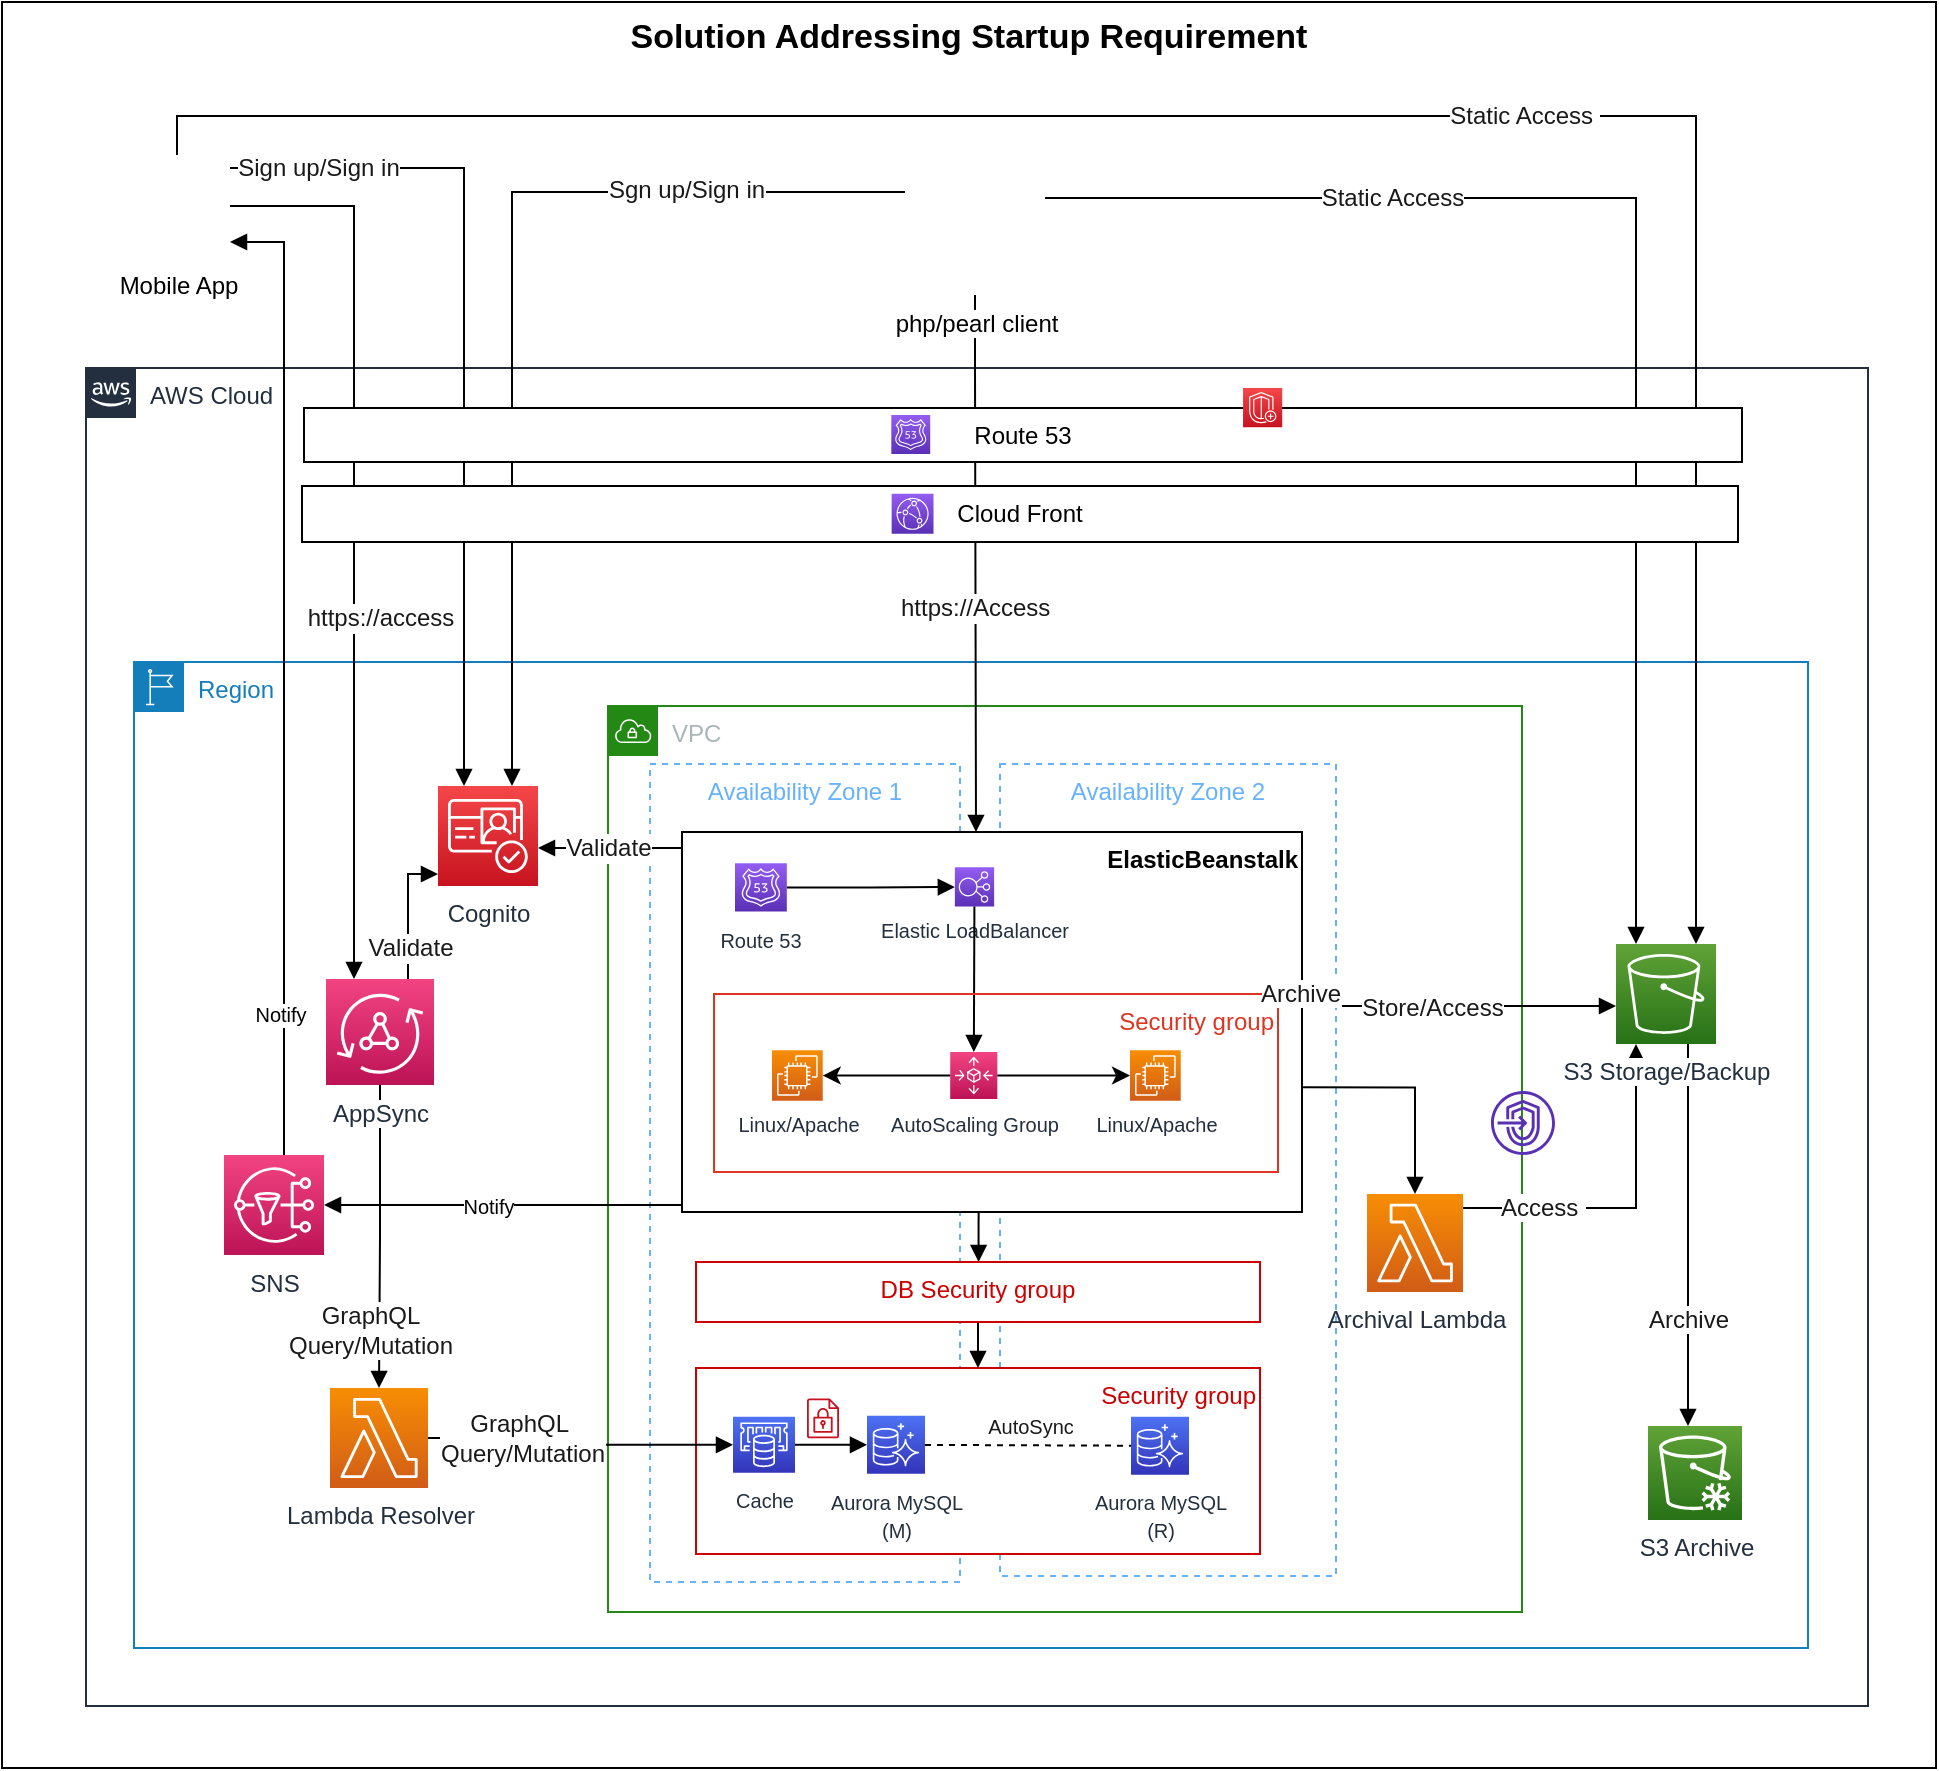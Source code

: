 <mxfile pages="1" version="11.2.2" type="device"><diagram id="Ht1M8jgEwFfnCIfOTk4-" name="Page-1"><mxGraphModel dx="2207" dy="2187" grid="0" gridSize="10" guides="1" tooltips="1" connect="1" arrows="1" fold="1" page="1" pageScale="1" pageWidth="1169" pageHeight="827" math="0" shadow="0"><root><object label="" id="0"><mxCell/></object><mxCell id="1" parent="0"/><mxCell id="eTY6uu3qjm448R_eJij6-212" value="Solution Addressing Startup Requirement" style="dashed=0;verticalAlign=top;fontStyle=1;labelBackgroundColor=#ffffff;align=center;fontSize=17;" parent="1" vertex="1"><mxGeometry x="-1082" y="-1592" width="967" height="883" as="geometry"/></mxCell><mxCell id="eHrglXi1_kc6UTlL6YES-23" value="AWS Cloud" style="points=[[0,0],[0.25,0],[0.5,0],[0.75,0],[1,0],[1,0.25],[1,0.5],[1,0.75],[1,1],[0.75,1],[0.5,1],[0.25,1],[0,1],[0,0.75],[0,0.5],[0,0.25]];outlineConnect=0;gradientColor=none;html=1;whiteSpace=wrap;fontSize=12;fontStyle=0;shape=mxgraph.aws4.group;grIcon=mxgraph.aws4.group_aws_cloud_alt;strokeColor=#232F3E;fillColor=none;verticalAlign=top;align=left;spacingLeft=30;fontColor=#232F3E;dashed=0;rounded=0;labelBackgroundColor=#ffffff;" vertex="1" parent="1"><mxGeometry x="-1040" y="-1409" width="891" height="669" as="geometry"/></mxCell><mxCell id="eHrglXi1_kc6UTlL6YES-18" value="Region" style="points=[[0,0],[0.25,0],[0.5,0],[0.75,0],[1,0],[1,0.25],[1,0.5],[1,0.75],[1,1],[0.75,1],[0.5,1],[0.25,1],[0,1],[0,0.75],[0,0.5],[0,0.25]];outlineConnect=0;gradientColor=none;html=1;whiteSpace=wrap;fontSize=12;fontStyle=0;shape=mxgraph.aws4.group;grIcon=mxgraph.aws4.group_region;strokeColor=#147EBA;fillColor=none;verticalAlign=top;align=left;spacingLeft=30;fontColor=#147EBA;dashed=0;rounded=0;labelBackgroundColor=#ffffff;" vertex="1" parent="1"><mxGeometry x="-1016" y="-1262" width="837" height="493" as="geometry"/></mxCell><mxCell id="eHrglXi1_kc6UTlL6YES-26" value="VPC" style="points=[[0,0],[0.25,0],[0.5,0],[0.75,0],[1,0],[1,0.25],[1,0.5],[1,0.75],[1,1],[0.75,1],[0.5,1],[0.25,1],[0,1],[0,0.75],[0,0.5],[0,0.25]];outlineConnect=0;gradientColor=none;html=1;whiteSpace=wrap;fontSize=12;fontStyle=0;shape=mxgraph.aws4.group;grIcon=mxgraph.aws4.group_vpc;strokeColor=#248814;fillColor=none;verticalAlign=top;align=left;spacingLeft=30;fontColor=#AAB7B8;dashed=0;rounded=0;labelBackgroundColor=#ffffff;" vertex="1" parent="1"><mxGeometry x="-779" y="-1240" width="457" height="453" as="geometry"/></mxCell><mxCell id="eTY6uu3qjm448R_eJij6-166" value="&amp;nbsp;" style="edgeStyle=orthogonalEdgeStyle;rounded=0;orthogonalLoop=1;jettySize=auto;html=1;labelBackgroundColor=#ffffff;startArrow=none;startFill=0;endArrow=block;endFill=1;fontSize=12;fontColor=#1A1A1A;" parent="1" source="eTY6uu3qjm448R_eJij6-127" target="eTY6uu3qjm448R_eJij6-149" edge="1"><mxGeometry relative="1" as="geometry"><mxPoint x="-587" y="-1259" as="targetPoint"/><Array as="points"><mxPoint x="-391" y="-1090"/><mxPoint x="-391" y="-1090"/></Array></mxGeometry></mxCell><mxCell id="eTY6uu3qjm448R_eJij6-167" value="Store/Access" style="text;html=1;resizable=0;points=[];align=center;verticalAlign=middle;labelBackgroundColor=#ffffff;fontSize=12;fontColor=#1A1A1A;" parent="eTY6uu3qjm448R_eJij6-166" vertex="1" connectable="0"><mxGeometry x="-0.75" relative="1" as="geometry"><mxPoint x="45" y="0.5" as="offset"/></mxGeometry></mxCell><mxCell id="eTY6uu3qjm448R_eJij6-118" value="Availability Zone 1" style="fillColor=none;strokeColor=#66B2FF;dashed=1;verticalAlign=top;fontStyle=0;align=center;strokeWidth=1;fontColor=#66B2FF;" parent="1" vertex="1"><mxGeometry x="-758" y="-1211" width="155" height="409" as="geometry"/></mxCell><mxCell id="eTY6uu3qjm448R_eJij6-117" value="Availability Zone 2" style="fillColor=none;strokeColor=#66B2FF;dashed=1;verticalAlign=top;fontStyle=0;align=center;strokeWidth=1;fontColor=#66B2FF;" parent="1" vertex="1"><mxGeometry x="-583" y="-1211" width="168" height="406" as="geometry"/></mxCell><mxCell id="eHrglXi1_kc6UTlL6YES-10" value="Security group" style="verticalAlign=top;fontStyle=0;rounded=0;labelBackgroundColor=none;align=right;strokeColor=#CC0000;fontColor=#CC0000;" vertex="1" parent="1"><mxGeometry x="-735" y="-909" width="282" height="93" as="geometry"/></mxCell><mxCell id="eTY6uu3qjm448R_eJij6-127" value="ElasticBeanstalk" style="dashed=0;verticalAlign=top;fontStyle=1;align=right;textDirection=ltr;" parent="1" vertex="1"><mxGeometry x="-742" y="-1177" width="310" height="190" as="geometry"/></mxCell><mxCell id="eTY6uu3qjm448R_eJij6-119" value="Static Access&amp;nbsp;" style="edgeStyle=orthogonalEdgeStyle;rounded=0;orthogonalLoop=1;jettySize=auto;html=1;labelBackgroundColor=#ffffff;startArrow=none;startFill=0;endArrow=block;endFill=1;fontSize=12;fontColor=#1A1A1A;exitX=0.5;exitY=0;exitDx=0;exitDy=0;" parent="1" source="eTY6uu3qjm448R_eJij6-122" target="eTY6uu3qjm448R_eJij6-149" edge="1"><mxGeometry x="0.162" relative="1" as="geometry"><mxPoint x="-295.667" y="-1334.5" as="targetPoint"/><Array as="points"><mxPoint x="-995" y="-1535"/><mxPoint x="-235" y="-1535"/></Array><mxPoint as="offset"/></mxGeometry></mxCell><mxCell id="eTY6uu3qjm448R_eJij6-123" value="Static Access" style="edgeStyle=orthogonalEdgeStyle;rounded=0;orthogonalLoop=1;jettySize=auto;html=1;labelBackgroundColor=#ffffff;startArrow=none;startFill=0;endArrow=block;endFill=1;fontSize=12;fontColor=#1A1A1A;" parent="1" source="eTY6uu3qjm448R_eJij6-125" target="eTY6uu3qjm448R_eJij6-149" edge="1"><mxGeometry x="-0.486" relative="1" as="geometry"><Array as="points"><mxPoint x="-265" y="-1494"/></Array><mxPoint x="-323.167" y="-1334.5" as="targetPoint"/><mxPoint x="1" as="offset"/></mxGeometry></mxCell><mxCell id="eTY6uu3qjm448R_eJij6-124" value="" style="edgeStyle=orthogonalEdgeStyle;rounded=0;orthogonalLoop=1;jettySize=auto;html=1;labelBackgroundColor=#ffffff;startArrow=none;startFill=0;endArrow=block;endFill=1;fontSize=12;fontColor=#1A1A1A;" parent="1" source="eTY6uu3qjm448R_eJij6-125" target="eTY6uu3qjm448R_eJij6-127" edge="1"><mxGeometry x="0.307" relative="1" as="geometry"><Array as="points"><mxPoint x="-595" y="-1410"/><mxPoint x="-595" y="-1410"/></Array><mxPoint y="1" as="offset"/></mxGeometry></mxCell><mxCell id="eTY6uu3qjm448R_eJij6-228" value="&lt;span style=&quot;font-size: 12px&quot;&gt;https://Access&amp;nbsp;&lt;/span&gt;" style="text;html=1;resizable=0;points=[];align=center;verticalAlign=middle;labelBackgroundColor=#ffffff;fontSize=8;fontColor=#1A1A1A;" parent="eTY6uu3qjm448R_eJij6-124" vertex="1" connectable="0"><mxGeometry x="0.343" y="1" relative="1" as="geometry"><mxPoint y="-24" as="offset"/></mxGeometry></mxCell><mxCell id="eTY6uu3qjm448R_eJij6-217" value="" style="edgeStyle=orthogonalEdgeStyle;rounded=0;orthogonalLoop=1;jettySize=auto;html=1;labelBackgroundColor=#ffffff;startArrow=none;startFill=0;endArrow=block;endFill=1;fontSize=17;fontColor=#1A1A1A;" parent="1" source="eTY6uu3qjm448R_eJij6-125" target="eTY6uu3qjm448R_eJij6-190" edge="1"><mxGeometry relative="1" as="geometry"><mxPoint x="-710.5" y="-1478.5" as="targetPoint"/><Array as="points"><mxPoint x="-827" y="-1497"/></Array></mxGeometry></mxCell><mxCell id="eHrglXi1_kc6UTlL6YES-7" value="&lt;span style=&quot;color: rgb(26 , 26 , 26) ; font-size: 12px&quot;&gt;Sgn up/Sign in&lt;/span&gt;" style="text;html=1;resizable=0;points=[];align=center;verticalAlign=middle;labelBackgroundColor=#ffffff;fontSize=10;" vertex="1" connectable="0" parent="eTY6uu3qjm448R_eJij6-217"><mxGeometry x="-0.558" y="2" relative="1" as="geometry"><mxPoint x="-0.5" y="-3" as="offset"/></mxGeometry></mxCell><mxCell id="eTY6uu3qjm448R_eJij6-125" value="php/pearl client" style="shape=image;html=1;verticalAlign=top;verticalLabelPosition=bottom;labelBackgroundColor=#ffffff;imageAspect=0;aspect=fixed;image=https://cdn2.iconfinder.com/data/icons/font-awesome/1792/desktop-128.png" parent="1" vertex="1"><mxGeometry x="-630.5" y="-1515.5" width="70" height="70" as="geometry"/></mxCell><mxCell id="eTY6uu3qjm448R_eJij6-147" value="S3 Archive" style="outlineConnect=0;fontColor=#232F3E;gradientColor=#60A337;gradientDirection=north;fillColor=#277116;strokeColor=#ffffff;dashed=0;verticalLabelPosition=bottom;verticalAlign=top;align=center;html=1;fontSize=12;fontStyle=0;aspect=fixed;shape=mxgraph.aws4.resourceIcon;resIcon=mxgraph.aws4.glacier;" parent="1" vertex="1"><mxGeometry x="-259" y="-880" width="47" height="47" as="geometry"/></mxCell><mxCell id="eTY6uu3qjm448R_eJij6-148" value="&lt;span style=&quot;background-color: rgb(255 , 255 , 255)&quot;&gt;Archive&lt;br&gt;&lt;/span&gt;" style="edgeStyle=orthogonalEdgeStyle;rounded=0;orthogonalLoop=1;jettySize=auto;html=1;labelBackgroundColor=none;startArrow=none;startFill=0;endArrow=block;endFill=1;fontSize=12;fontColor=#1A1A1A;" parent="1" source="eTY6uu3qjm448R_eJij6-149" target="eTY6uu3qjm448R_eJij6-147" edge="1"><mxGeometry x="0.45" relative="1" as="geometry"><mxPoint x="-247" y="-791" as="targetPoint"/><Array as="points"><mxPoint x="-239" y="-908"/><mxPoint x="-239" y="-908"/></Array><mxPoint y="-1" as="offset"/></mxGeometry></mxCell><mxCell id="eTY6uu3qjm448R_eJij6-193" value="" style="edgeStyle=orthogonalEdgeStyle;rounded=0;orthogonalLoop=1;jettySize=auto;html=1;labelBackgroundColor=#ffffff;startArrow=none;startFill=0;endArrow=block;endFill=1;fontSize=12;fontColor=#1A1A1A;" parent="1" source="eTY6uu3qjm448R_eJij6-158" target="eTY6uu3qjm448R_eJij6-190" edge="1"><mxGeometry relative="1" as="geometry"><mxPoint x="-902" y="-1136.0" as="targetPoint"/><Array as="points"><mxPoint x="-879" y="-1156"/></Array></mxGeometry></mxCell><mxCell id="eTY6uu3qjm448R_eJij6-194" value="Validate" style="text;html=1;resizable=0;points=[];align=center;verticalAlign=middle;labelBackgroundColor=#ffffff;fontSize=12;fontColor=#1A1A1A;" parent="eTY6uu3qjm448R_eJij6-193" vertex="1" connectable="0"><mxGeometry x="-0.535" y="-1" relative="1" as="geometry"><mxPoint as="offset"/></mxGeometry></mxCell><mxCell id="eTY6uu3qjm448R_eJij6-160" value="Lambda Resolver" style="outlineConnect=0;fontColor=#232F3E;gradientColor=#F78E04;gradientDirection=north;fillColor=#D05C17;strokeColor=#ffffff;dashed=0;verticalLabelPosition=bottom;verticalAlign=top;align=center;html=1;fontSize=12;fontStyle=0;aspect=fixed;shape=mxgraph.aws4.resourceIcon;resIcon=mxgraph.aws4.lambda;" parent="1" vertex="1"><mxGeometry x="-918" y="-899" width="49" height="50" as="geometry"/></mxCell><mxCell id="eTY6uu3qjm448R_eJij6-161" value="GraphQL &lt;br&gt;Query/Mutation" style="edgeStyle=orthogonalEdgeStyle;rounded=0;orthogonalLoop=1;jettySize=auto;html=1;labelBackgroundColor=#ffffff;startArrow=none;startFill=0;endArrow=block;endFill=1;fontSize=12;fontColor=#1A1A1A;" parent="1" source="eTY6uu3qjm448R_eJij6-158" target="eTY6uu3qjm448R_eJij6-160" edge="1"><mxGeometry x="0.617" y="-5" relative="1" as="geometry"><mxPoint x="-902" y="-1041" as="targetPoint"/><mxPoint as="offset"/></mxGeometry></mxCell><mxCell id="eTY6uu3qjm448R_eJij6-162" value="https://access" style="edgeStyle=orthogonalEdgeStyle;rounded=0;orthogonalLoop=1;jettySize=auto;html=1;labelBackgroundColor=#ffffff;startArrow=none;startFill=0;endArrow=block;endFill=1;fontSize=12;fontColor=#1A1A1A;" parent="1" source="eTY6uu3qjm448R_eJij6-122" target="eTY6uu3qjm448R_eJij6-158" edge="1"><mxGeometry x="0.194" y="13" relative="1" as="geometry"><mxPoint x="-1050" y="-1361" as="sourcePoint"/><mxPoint x="-901" y="-1143" as="targetPoint"/><Array as="points"><mxPoint x="-906" y="-1490"/></Array><mxPoint as="offset"/></mxGeometry></mxCell><mxCell id="eTY6uu3qjm448R_eJij6-159" value="" style="edgeStyle=orthogonalEdgeStyle;rounded=0;orthogonalLoop=1;jettySize=auto;html=1;labelBackgroundColor=none;startArrow=none;startFill=0;endArrow=block;endFill=1;fontSize=12;fontColor=#1A1A1A;" parent="1" source="eTY6uu3qjm448R_eJij6-160" target="eTY6uu3qjm448R_eJij6-185" edge="1"><mxGeometry relative="1" as="geometry"><mxPoint x="-700" y="-861" as="targetPoint"/><Array as="points"/></mxGeometry></mxCell><mxCell id="eTY6uu3qjm448R_eJij6-198" value="GraphQL&amp;nbsp;&lt;br&gt;Query/Mutation" style="text;html=1;resizable=0;points=[];align=center;verticalAlign=middle;labelBackgroundColor=#ffffff;fontSize=12;fontColor=#1A1A1A;" parent="eTY6uu3qjm448R_eJij6-159" vertex="1" connectable="0"><mxGeometry x="-0.195" y="-4" relative="1" as="geometry"><mxPoint x="-16" y="-4.5" as="offset"/></mxGeometry></mxCell><mxCell id="eTY6uu3qjm448R_eJij6-190" value="Cognito" style="outlineConnect=0;fontColor=#232F3E;gradientColor=#F54749;gradientDirection=north;fillColor=#C7131F;strokeColor=#ffffff;dashed=0;verticalLabelPosition=bottom;verticalAlign=top;align=center;html=1;fontSize=12;fontStyle=0;aspect=fixed;shape=mxgraph.aws4.resourceIcon;resIcon=mxgraph.aws4.cognito;labelBackgroundColor=#FFFFFF;" parent="1" vertex="1"><mxGeometry x="-864" y="-1200" width="50" height="50" as="geometry"/></mxCell><mxCell id="eTY6uu3qjm448R_eJij6-153" value="" style="edgeStyle=orthogonalEdgeStyle;rounded=0;orthogonalLoop=1;jettySize=auto;html=1;labelBackgroundColor=#ffffff;startArrow=block;startFill=1;endArrow=none;endFill=0;fontSize=12;fontColor=#1A1A1A;" parent="1" source="eTY6uu3qjm448R_eJij6-190" edge="1"><mxGeometry relative="1" as="geometry"><mxPoint x="-815" y="-1159.429" as="sourcePoint"/><mxPoint x="-742" y="-1169" as="targetPoint"/><Array as="points"><mxPoint x="-779" y="-1169"/><mxPoint x="-779" y="-1169"/></Array></mxGeometry></mxCell><mxCell id="eTY6uu3qjm448R_eJij6-154" value="Validate" style="text;html=1;resizable=0;points=[];align=center;verticalAlign=middle;labelBackgroundColor=#ffffff;fontSize=12;fontColor=#1A1A1A;" parent="eTY6uu3qjm448R_eJij6-153" vertex="1" connectable="0"><mxGeometry x="-0.222" relative="1" as="geometry"><mxPoint x="6.5" as="offset"/></mxGeometry></mxCell><mxCell id="eTY6uu3qjm448R_eJij6-120" value="Sign up/Sign in" style="edgeStyle=orthogonalEdgeStyle;rounded=0;orthogonalLoop=1;jettySize=auto;html=1;labelBackgroundColor=#ffffff;startArrow=none;startFill=0;endArrow=block;endFill=1;fontSize=12;fontColor=#1A1A1A;" parent="1" source="eTY6uu3qjm448R_eJij6-122" target="eTY6uu3qjm448R_eJij6-190" edge="1"><mxGeometry x="-0.796" relative="1" as="geometry"><mxPoint x="-840.571" y="-1338" as="targetPoint"/><Array as="points"><mxPoint x="-851" y="-1509"/></Array><mxPoint as="offset"/></mxGeometry></mxCell><mxCell id="eTY6uu3qjm448R_eJij6-122" value="Mobile App" style="shape=image;html=1;verticalAlign=top;verticalLabelPosition=bottom;labelBackgroundColor=#ffffff;imageAspect=0;aspect=fixed;image=https://cdn4.iconfinder.com/data/icons/business-finance-vol-13-1/512/18-128.png" parent="1" vertex="1"><mxGeometry x="-1021" y="-1515.5" width="53" height="51" as="geometry"/></mxCell><mxCell id="eTY6uu3qjm448R_eJij6-158" value="AppSync&lt;br&gt;" style="outlineConnect=0;fontColor=#232F3E;gradientColor=#F34482;gradientDirection=north;fillColor=#BC1356;strokeColor=#ffffff;dashed=0;verticalLabelPosition=bottom;verticalAlign=top;align=center;html=1;fontSize=12;fontStyle=0;aspect=fixed;shape=mxgraph.aws4.resourceIcon;resIcon=mxgraph.aws4.appsync;labelBackgroundColor=#ffffff;" parent="1" vertex="1"><mxGeometry x="-920" y="-1103.5" width="54" height="53" as="geometry"/></mxCell><mxCell id="eTY6uu3qjm448R_eJij6-200" value="" style="edgeStyle=orthogonalEdgeStyle;rounded=0;orthogonalLoop=1;jettySize=auto;html=1;labelBackgroundColor=#ffffff;startArrow=block;startFill=1;endArrow=none;endFill=0;fontSize=12;fontColor=#1A1A1A;" parent="1" edge="1"><mxGeometry relative="1" as="geometry"><mxPoint x="-593.706" y="-962" as="sourcePoint"/><mxPoint x="-594" y="-987" as="targetPoint"/><Array as="points"><mxPoint x="-594" y="-987"/></Array></mxGeometry></mxCell><mxCell id="eTY6uu3qjm448R_eJij6-189" value="" style="edgeStyle=orthogonalEdgeStyle;rounded=0;orthogonalLoop=1;jettySize=auto;html=1;labelBackgroundColor=#ffffff;startArrow=block;startFill=1;endArrow=none;endFill=0;fontSize=12;fontColor=#1A1A1A;" parent="1" source="eTY6uu3qjm448R_eJij6-236" target="eTY6uu3qjm448R_eJij6-185" edge="1"><mxGeometry relative="1" as="geometry"><mxPoint x="-650" y="-870.262" as="sourcePoint"/><mxPoint x="-730" y="-870.262" as="targetPoint"/></mxGeometry></mxCell><mxCell id="eTY6uu3qjm448R_eJij6-142" value="AutoSync" style="endArrow=none;dashed=1;html=1;fontSize=10;fontColor=#1A1A1A;labelBackgroundColor=none;" parent="1" source="eTY6uu3qjm448R_eJij6-236" target="eTY6uu3qjm448R_eJij6-237" edge="1"><mxGeometry x="0.007" y="10" width="50" height="50" relative="1" as="geometry"><mxPoint x="-620" y="-870.262" as="sourcePoint"/><mxPoint x="-518" y="-870.262" as="targetPoint"/><mxPoint as="offset"/></mxGeometry></mxCell><mxCell id="eTY6uu3qjm448R_eJij6-185" value="&lt;font style=&quot;font-size: 10px&quot;&gt;Cache&lt;/font&gt;" style="outlineConnect=0;fontColor=#232F3E;gradientColor=#4D72F3;gradientDirection=north;fillColor=#3334B9;strokeColor=#ffffff;dashed=0;verticalLabelPosition=bottom;verticalAlign=top;align=center;html=1;fontSize=12;fontStyle=0;aspect=fixed;shape=mxgraph.aws4.resourceIcon;resIcon=mxgraph.aws4.elasticache;labelBackgroundColor=none;" parent="1" vertex="1"><mxGeometry x="-716.5" y="-884.595" width="31" height="28" as="geometry"/></mxCell><mxCell id="eTY6uu3qjm448R_eJij6-213" value="" style="outlineConnect=0;fontColor=#232F3E;gradientColor=none;fillColor=#C7131F;strokeColor=none;dashed=0;verticalLabelPosition=bottom;verticalAlign=top;align=center;html=1;fontSize=12;fontStyle=0;aspect=fixed;pointerEvents=1;shape=mxgraph.aws4.encrypted_data;labelBackgroundColor=#ffffff;" parent="1" vertex="1"><mxGeometry x="-679.5" y="-893.81" width="16" height="20" as="geometry"/></mxCell><mxCell id="eTY6uu3qjm448R_eJij6-236" value="&lt;font style=&quot;font-size: 10px&quot;&gt;Aurora MySQL&lt;br&gt;(M)&lt;br&gt;&lt;/font&gt;" style="outlineConnect=0;fontColor=#232F3E;gradientColor=#4D72F3;gradientDirection=north;fillColor=#3334B9;strokeColor=#ffffff;dashed=0;verticalLabelPosition=bottom;verticalAlign=top;align=center;html=1;fontSize=12;fontStyle=0;aspect=fixed;shape=mxgraph.aws4.resourceIcon;resIcon=mxgraph.aws4.aurora;labelBackgroundColor=none;" parent="1" vertex="1"><mxGeometry x="-649.5" y="-885.107" width="29" height="29" as="geometry"/></mxCell><mxCell id="eTY6uu3qjm448R_eJij6-237" value="&lt;font style=&quot;font-size: 10px&quot;&gt;Aurora MySQL &lt;br&gt;(R)&lt;/font&gt;" style="outlineConnect=0;fontColor=#232F3E;gradientColor=#4D72F3;gradientDirection=north;fillColor=#3334B9;strokeColor=#ffffff;dashed=0;verticalLabelPosition=bottom;verticalAlign=top;align=center;html=1;fontSize=12;fontStyle=0;aspect=fixed;shape=mxgraph.aws4.resourceIcon;resIcon=mxgraph.aws4.aurora;labelBackgroundColor=none;" parent="1" vertex="1"><mxGeometry x="-517.5" y="-884.595" width="29" height="29" as="geometry"/></mxCell><mxCell id="eHrglXi1_kc6UTlL6YES-5" value="" style="edgeStyle=orthogonalEdgeStyle;rounded=0;orthogonalLoop=1;jettySize=auto;html=1;labelBackgroundColor=#ffffff;startArrow=block;startFill=1;endArrow=none;endFill=0;fontSize=12;fontColor=#1A1A1A;entryX=0.5;entryY=1;entryDx=0;entryDy=0;" edge="1" parent="1" target="eHrglXi1_kc6UTlL6YES-9"><mxGeometry relative="1" as="geometry"><mxPoint x="-594" y="-909" as="sourcePoint"/><mxPoint x="-593.706" y="-933" as="targetPoint"/><Array as="points"/></mxGeometry></mxCell><mxCell id="eTY6uu3qjm448R_eJij6-129" value="Elastic LoadBalancer" style="outlineConnect=0;fontColor=#232F3E;gradientColor=#945DF2;gradientDirection=north;fillColor=#5A30B5;strokeColor=#ffffff;dashed=0;verticalLabelPosition=bottom;verticalAlign=top;align=center;html=1;fontSize=10;fontStyle=0;aspect=fixed;shape=mxgraph.aws4.resourceIcon;resIcon=mxgraph.aws4.elastic_load_balancing;" parent="1" vertex="1"><mxGeometry x="-605.571" y="-1159.327" width="19.631" height="19.631" as="geometry"/></mxCell><mxCell id="eTY6uu3qjm448R_eJij6-130" value="AutoScaling&amp;nbsp;Group" style="outlineConnect=0;fontColor=#232F3E;gradientColor=#F34482;gradientDirection=north;fillColor=#BC1356;strokeColor=#ffffff;dashed=0;verticalLabelPosition=bottom;verticalAlign=top;align=center;html=1;fontSize=10;fontStyle=0;aspect=fixed;shape=mxgraph.aws4.resourceIcon;resIcon=mxgraph.aws4.autoscaling;" parent="1" vertex="1"><mxGeometry x="-607.893" y="-1067.028" width="23.557" height="23.557" as="geometry"/></mxCell><mxCell id="eTY6uu3qjm448R_eJij6-131" value="" style="edgeStyle=orthogonalEdgeStyle;rounded=0;orthogonalLoop=1;jettySize=auto;html=1;" parent="1" source="eTY6uu3qjm448R_eJij6-130" target="eTY6uu3qjm448R_eJij6-135" edge="1"><mxGeometry relative="1" as="geometry"><mxPoint x="-517.929" y="-1053.838" as="targetPoint"/></mxGeometry></mxCell><mxCell id="eTY6uu3qjm448R_eJij6-132" value="" style="endArrow=none;html=1;endFill=0;startArrow=block;startFill=1;" parent="1" source="eTY6uu3qjm448R_eJij6-130" target="eTY6uu3qjm448R_eJij6-129" edge="1"><mxGeometry width="50" height="50" relative="1" as="geometry"><mxPoint x="-791.286" y="-888.956" as="sourcePoint"/><mxPoint x="-744.857" y="-933.205" as="targetPoint"/></mxGeometry></mxCell><mxCell id="eTY6uu3qjm448R_eJij6-133" value="Linux/Apache" style="outlineConnect=0;fontColor=#232F3E;gradientColor=#F78E04;gradientDirection=north;fillColor=#D05C17;strokeColor=#ffffff;dashed=0;verticalLabelPosition=bottom;verticalAlign=top;align=center;html=1;fontSize=10;fontStyle=0;aspect=fixed;shape=mxgraph.aws4.resourceIcon;resIcon=mxgraph.aws4.ec2;" parent="1" vertex="1"><mxGeometry x="-697" y="-1067.935" width="25.369" height="25.369" as="geometry"/></mxCell><mxCell id="eTY6uu3qjm448R_eJij6-134" value="" style="edgeStyle=orthogonalEdgeStyle;rounded=0;orthogonalLoop=1;jettySize=auto;html=1;" parent="1" source="eTY6uu3qjm448R_eJij6-130" target="eTY6uu3qjm448R_eJij6-133" edge="1"><mxGeometry relative="1" as="geometry"><mxPoint x="-666.786" y="-1053.838" as="targetPoint"/></mxGeometry></mxCell><mxCell id="eTY6uu3qjm448R_eJij6-135" value="Linux/Apache" style="outlineConnect=0;fontColor=#232F3E;gradientColor=#F78E04;gradientDirection=north;fillColor=#D05C17;strokeColor=#ffffff;dashed=0;verticalLabelPosition=bottom;verticalAlign=top;align=center;html=1;fontSize=10;fontStyle=0;aspect=fixed;shape=mxgraph.aws4.resourceIcon;resIcon=mxgraph.aws4.ec2;" parent="1" vertex="1"><mxGeometry x="-518" y="-1067.935" width="25.369" height="25.369" as="geometry"/></mxCell><mxCell id="eTY6uu3qjm448R_eJij6-136" value="" style="edgeStyle=orthogonalEdgeStyle;rounded=0;orthogonalLoop=1;jettySize=auto;html=1;labelBackgroundColor=none;startArrow=none;startFill=0;endArrow=block;endFill=1;fontSize=12;fontColor=#1A1A1A;" parent="1" source="eTY6uu3qjm448R_eJij6-137" target="eTY6uu3qjm448R_eJij6-129" edge="1"><mxGeometry relative="1" as="geometry"/></mxCell><mxCell id="eTY6uu3qjm448R_eJij6-137" value="&lt;font style=&quot;font-size: 10px&quot;&gt;Route 53&lt;/font&gt;" style="outlineConnect=0;fontColor=#232F3E;gradientColor=#945DF2;gradientDirection=north;fillColor=#5A30B5;strokeColor=#ffffff;dashed=0;verticalLabelPosition=bottom;verticalAlign=top;align=center;html=1;fontSize=12;fontStyle=0;aspect=fixed;shape=mxgraph.aws4.resourceIcon;resIcon=mxgraph.aws4.route_53;" parent="1" vertex="1"><mxGeometry x="-715.5" y="-1161.318" width="25.909" height="24.045" as="geometry"/></mxCell><mxCell id="eHrglXi1_kc6UTlL6YES-9" value="DB Security group" style="verticalAlign=top;fontStyle=0;rounded=0;labelBackgroundColor=none;align=center;fontColor=#CC0000;strokeColor=#CC0000;" vertex="1" parent="1"><mxGeometry x="-735" y="-962" width="282" height="30" as="geometry"/></mxCell><mxCell id="eHrglXi1_kc6UTlL6YES-8" value="Security group" style="fillColor=none;strokeColor=#DD3522;verticalAlign=top;fontStyle=0;fontColor=#DD3522;rounded=0;labelBackgroundColor=none;align=right;" vertex="1" parent="1"><mxGeometry x="-726" y="-1096" width="282" height="89" as="geometry"/></mxCell><mxCell id="eHrglXi1_kc6UTlL6YES-22" value="" style="group" vertex="1" connectable="0" parent="1"><mxGeometry x="-946" y="-1389" width="734" height="31" as="geometry"/></mxCell><mxCell id="eHrglXi1_kc6UTlL6YES-12" value="Route 53" style="dashed=0;verticalAlign=top;fontStyle=0;rounded=0;labelBackgroundColor=#ffffff;align=center;" vertex="1" parent="eHrglXi1_kc6UTlL6YES-22"><mxGeometry x="15" width="719" height="27" as="geometry"/></mxCell><mxCell id="eHrglXi1_kc6UTlL6YES-13" value="" style="outlineConnect=0;fontColor=#232F3E;gradientColor=#945DF2;gradientDirection=north;fillColor=#5A30B5;strokeColor=#ffffff;dashed=0;verticalLabelPosition=bottom;verticalAlign=top;align=center;html=1;fontSize=12;fontStyle=0;aspect=fixed;shape=mxgraph.aws4.resourceIcon;resIcon=mxgraph.aws4.route_53;rounded=0;labelBackgroundColor=#ffffff;" vertex="1" parent="eHrglXi1_kc6UTlL6YES-22"><mxGeometry x="308.659" y="3.5" width="19.445" height="19.445" as="geometry"/></mxCell><mxCell id="eHrglXi1_kc6UTlL6YES-38" value="" style="outlineConnect=0;fontColor=#232F3E;gradientColor=#F54749;gradientDirection=north;fillColor=#C7131F;strokeColor=#ffffff;dashed=0;verticalLabelPosition=bottom;verticalAlign=top;align=center;html=1;fontSize=12;fontStyle=0;aspect=fixed;shape=mxgraph.aws4.resourceIcon;resIcon=mxgraph.aws4.shield;rounded=0;labelBackgroundColor=#ffffff;" vertex="1" parent="eHrglXi1_kc6UTlL6YES-22"><mxGeometry x="484.525" y="-10" width="19.573" height="19.573" as="geometry"/></mxCell><mxCell id="eHrglXi1_kc6UTlL6YES-33" value="" style="outlineConnect=0;fontColor=#232F3E;gradientColor=none;fillColor=#5A30B5;strokeColor=none;dashed=0;verticalLabelPosition=bottom;verticalAlign=top;align=center;html=1;fontSize=12;fontStyle=0;aspect=fixed;pointerEvents=1;shape=mxgraph.aws4.endpoints;rounded=0;labelBackgroundColor=#ffffff;" vertex="1" parent="1"><mxGeometry x="-337.5" y="-1047.5" width="32" height="32" as="geometry"/></mxCell><mxCell id="eHrglXi1_kc6UTlL6YES-34" value="Archival Lambda" style="outlineConnect=0;fontColor=#232F3E;gradientColor=#F78E04;gradientDirection=north;fillColor=#D05C17;strokeColor=#ffffff;dashed=0;verticalLabelPosition=bottom;verticalAlign=top;align=center;html=1;fontSize=12;fontStyle=0;aspect=fixed;shape=mxgraph.aws4.resourceIcon;resIcon=mxgraph.aws4.lambda;" vertex="1" parent="1"><mxGeometry x="-399.5" y="-996" width="48" height="49" as="geometry"/></mxCell><mxCell id="eHrglXi1_kc6UTlL6YES-35" value="&lt;span style=&quot;background-color: rgb(255 , 255 , 255)&quot;&gt;Access&amp;nbsp;&lt;br&gt;&lt;/span&gt;" style="edgeStyle=orthogonalEdgeStyle;rounded=0;orthogonalLoop=1;jettySize=auto;html=1;labelBackgroundColor=none;startArrow=block;startFill=1;endArrow=none;endFill=0;fontSize=12;fontColor=#1A1A1A;" edge="1" parent="1" source="eTY6uu3qjm448R_eJij6-149" target="eHrglXi1_kc6UTlL6YES-34"><mxGeometry x="0.534" relative="1" as="geometry"><mxPoint x="-248" y="-909.5" as="targetPoint"/><mxPoint x="-250" y="-1071" as="sourcePoint"/><Array as="points"><mxPoint x="-265" y="-989"/></Array><mxPoint as="offset"/></mxGeometry></mxCell><mxCell id="eHrglXi1_kc6UTlL6YES-36" value="&lt;span style=&quot;background-color: rgb(255 , 255 , 255)&quot;&gt;Archive&lt;br&gt;&lt;/span&gt;" style="edgeStyle=orthogonalEdgeStyle;rounded=0;orthogonalLoop=1;jettySize=auto;html=1;labelBackgroundColor=none;startArrow=block;startFill=1;endArrow=none;endFill=0;fontSize=12;fontColor=#1A1A1A;entryX=1.001;entryY=0.672;entryDx=0;entryDy=0;entryPerimeter=0;" edge="1" parent="1" source="eHrglXi1_kc6UTlL6YES-34" target="eTY6uu3qjm448R_eJij6-127"><mxGeometry x="-0.036" y="31" relative="1" as="geometry"><mxPoint x="-341.5" y="-979" as="targetPoint"/><mxPoint x="-241" y="-1061" as="sourcePoint"/><Array as="points"><mxPoint x="-375" y="-1049"/></Array><mxPoint x="-27" y="-47" as="offset"/></mxGeometry></mxCell><mxCell id="eHrglXi1_kc6UTlL6YES-48" value="" style="edgeStyle=orthogonalEdgeStyle;rounded=0;orthogonalLoop=1;jettySize=auto;html=1;labelBackgroundColor=#ffffff;startArrow=block;startFill=1;endArrow=none;endFill=0;fontSize=10;fontColor=#CC0000;" edge="1" parent="1" source="eTY6uu3qjm448R_eJij6-122" target="eHrglXi1_kc6UTlL6YES-46"><mxGeometry relative="1" as="geometry"><mxPoint x="-887" y="-1281" as="targetPoint"/><Array as="points"><mxPoint x="-941" y="-1472"/></Array></mxGeometry></mxCell><mxCell id="eHrglXi1_kc6UTlL6YES-53" value="&lt;font color=&quot;#000000&quot;&gt;Notify&lt;/font&gt;" style="text;html=1;resizable=0;points=[];align=center;verticalAlign=middle;labelBackgroundColor=#ffffff;fontSize=10;fontColor=#CC0000;" vertex="1" connectable="0" parent="eHrglXi1_kc6UTlL6YES-48"><mxGeometry x="0.709" y="-2" relative="1" as="geometry"><mxPoint as="offset"/></mxGeometry></mxCell><mxCell id="eHrglXi1_kc6UTlL6YES-46" value="SNS" style="outlineConnect=0;fontColor=#232F3E;gradientColor=#F34482;gradientDirection=north;fillColor=#BC1356;strokeColor=#ffffff;dashed=0;verticalLabelPosition=bottom;verticalAlign=top;align=center;html=1;fontSize=12;fontStyle=0;aspect=fixed;shape=mxgraph.aws4.resourceIcon;resIcon=mxgraph.aws4.sns;rounded=0;labelBackgroundColor=#ffffff;" vertex="1" parent="1"><mxGeometry x="-971" y="-1015.5" width="50" height="50" as="geometry"/></mxCell><mxCell id="eHrglXi1_kc6UTlL6YES-51" value="" style="edgeStyle=orthogonalEdgeStyle;rounded=0;orthogonalLoop=1;jettySize=auto;html=1;labelBackgroundColor=#ffffff;startArrow=block;startFill=1;endArrow=none;endFill=0;fontSize=10;fontColor=#CC0000;" edge="1" parent="1" source="eHrglXi1_kc6UTlL6YES-46" target="eTY6uu3qjm448R_eJij6-127"><mxGeometry relative="1" as="geometry"><mxPoint x="-921" y="-1050" as="sourcePoint"/><mxPoint x="-745" y="-1023" as="targetPoint"/><Array as="points"><mxPoint x="-790" y="-991"/><mxPoint x="-790" y="-991"/></Array></mxGeometry></mxCell><mxCell id="eHrglXi1_kc6UTlL6YES-52" value="&lt;font color=&quot;#000000&quot;&gt;Notify&lt;/font&gt;" style="text;html=1;resizable=0;points=[];align=center;verticalAlign=middle;labelBackgroundColor=#ffffff;fontSize=10;fontColor=#CC0000;" vertex="1" connectable="0" parent="eHrglXi1_kc6UTlL6YES-51"><mxGeometry x="0.269" y="-1" relative="1" as="geometry"><mxPoint x="-32" y="-0.5" as="offset"/></mxGeometry></mxCell><mxCell id="eHrglXi1_kc6UTlL6YES-54" value="" style="group" vertex="1" connectable="0" parent="1"><mxGeometry x="-932" y="-1350" width="718" height="28" as="geometry"/></mxCell><mxCell id="eHrglXi1_kc6UTlL6YES-40" value="Cloud Front" style="dashed=0;verticalAlign=top;fontStyle=0;rounded=0;labelBackgroundColor=#ffffff;align=center;" vertex="1" parent="eHrglXi1_kc6UTlL6YES-54"><mxGeometry width="718" height="28" as="geometry"/></mxCell><mxCell id="eHrglXi1_kc6UTlL6YES-43" value="" style="outlineConnect=0;fontColor=#232F3E;gradientColor=#945DF2;gradientDirection=north;fillColor=#5A30B5;strokeColor=#ffffff;dashed=0;verticalLabelPosition=bottom;verticalAlign=top;align=center;html=1;fontSize=12;fontStyle=0;aspect=fixed;shape=mxgraph.aws4.resourceIcon;resIcon=mxgraph.aws4.cloudfront;rounded=0;labelBackgroundColor=#ffffff;" vertex="1" parent="eHrglXi1_kc6UTlL6YES-54"><mxGeometry x="294.815" y="3.871" width="20.945" height="20.035" as="geometry"/></mxCell><mxCell id="eTY6uu3qjm448R_eJij6-149" value="S3 Storage/Backup" style="outlineConnect=0;fontColor=#232F3E;gradientColor=#60A337;gradientDirection=north;fillColor=#277116;strokeColor=#ffffff;dashed=0;verticalLabelPosition=bottom;verticalAlign=top;align=center;html=1;fontSize=12;fontStyle=0;aspect=fixed;shape=mxgraph.aws4.resourceIcon;resIcon=mxgraph.aws4.s3;labelBackgroundColor=#ffffff;" parent="1" vertex="1"><mxGeometry x="-275" y="-1121" width="50" height="50" as="geometry"/></mxCell></root></mxGraphModel></diagram></mxfile>